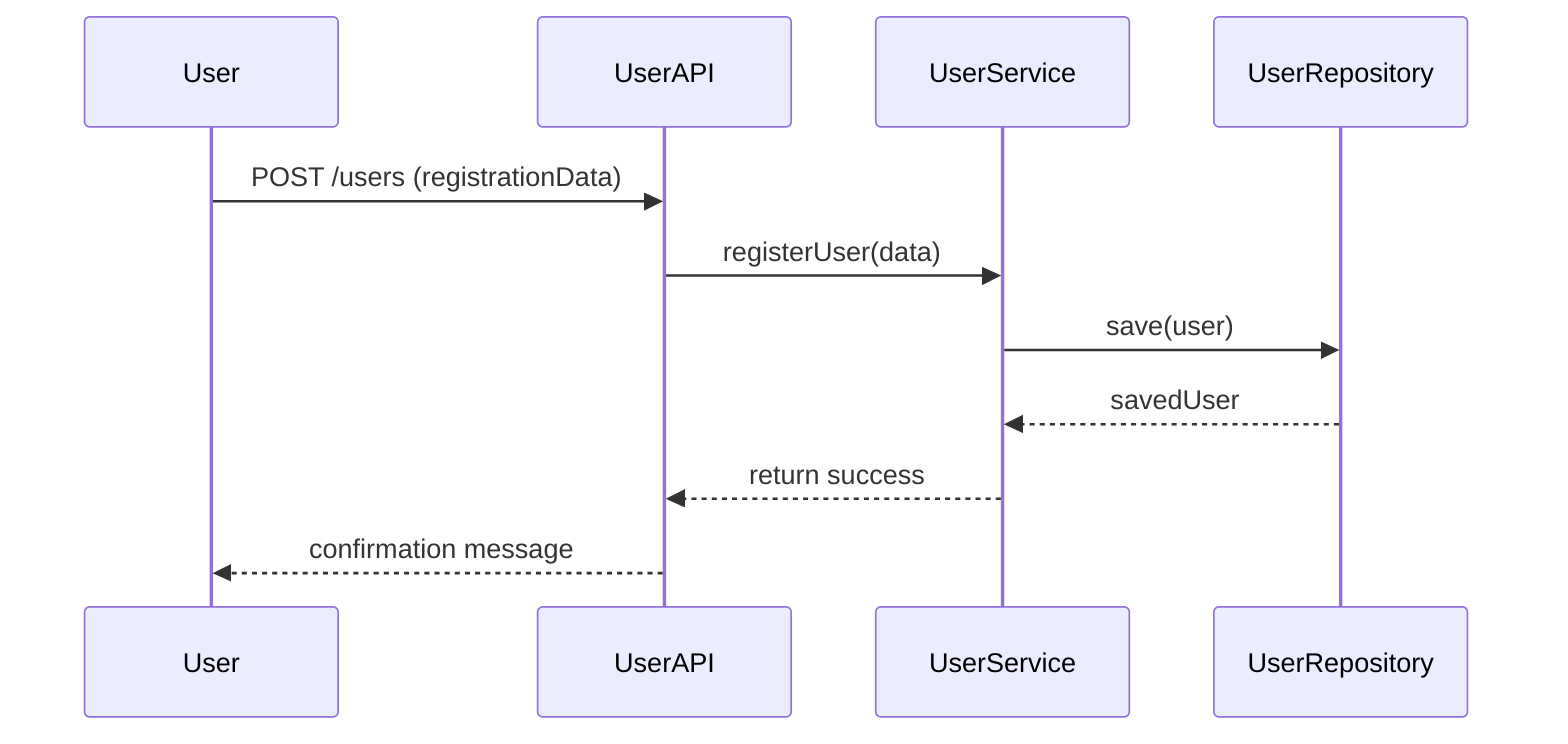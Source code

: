 sequenceDiagram
    participant User
    participant UserAPI
    participant UserService
    participant UserRepository

    User->>UserAPI: POST /users (registrationData)
    UserAPI->>UserService: registerUser(data)
    UserService->>UserRepository: save(user)
    UserRepository-->>UserService: savedUser
    UserService-->>UserAPI: return success
    UserAPI-->>User: confirmation message